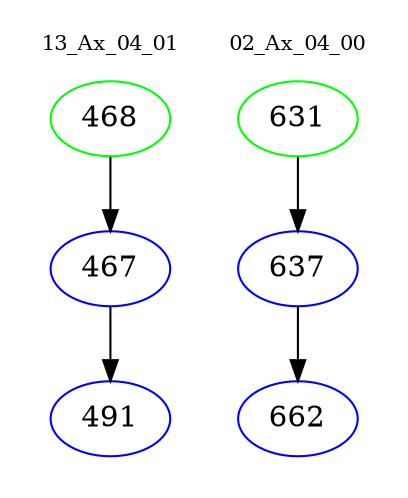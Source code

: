 digraph{
subgraph cluster_0 {
color = white
label = "13_Ax_04_01";
fontsize=10;
T0_468 [label="468", color="green"]
T0_468 -> T0_467 [color="black"]
T0_467 [label="467", color="blue"]
T0_467 -> T0_491 [color="black"]
T0_491 [label="491", color="blue"]
}
subgraph cluster_1 {
color = white
label = "02_Ax_04_00";
fontsize=10;
T1_631 [label="631", color="green"]
T1_631 -> T1_637 [color="black"]
T1_637 [label="637", color="blue"]
T1_637 -> T1_662 [color="black"]
T1_662 [label="662", color="blue"]
}
}
